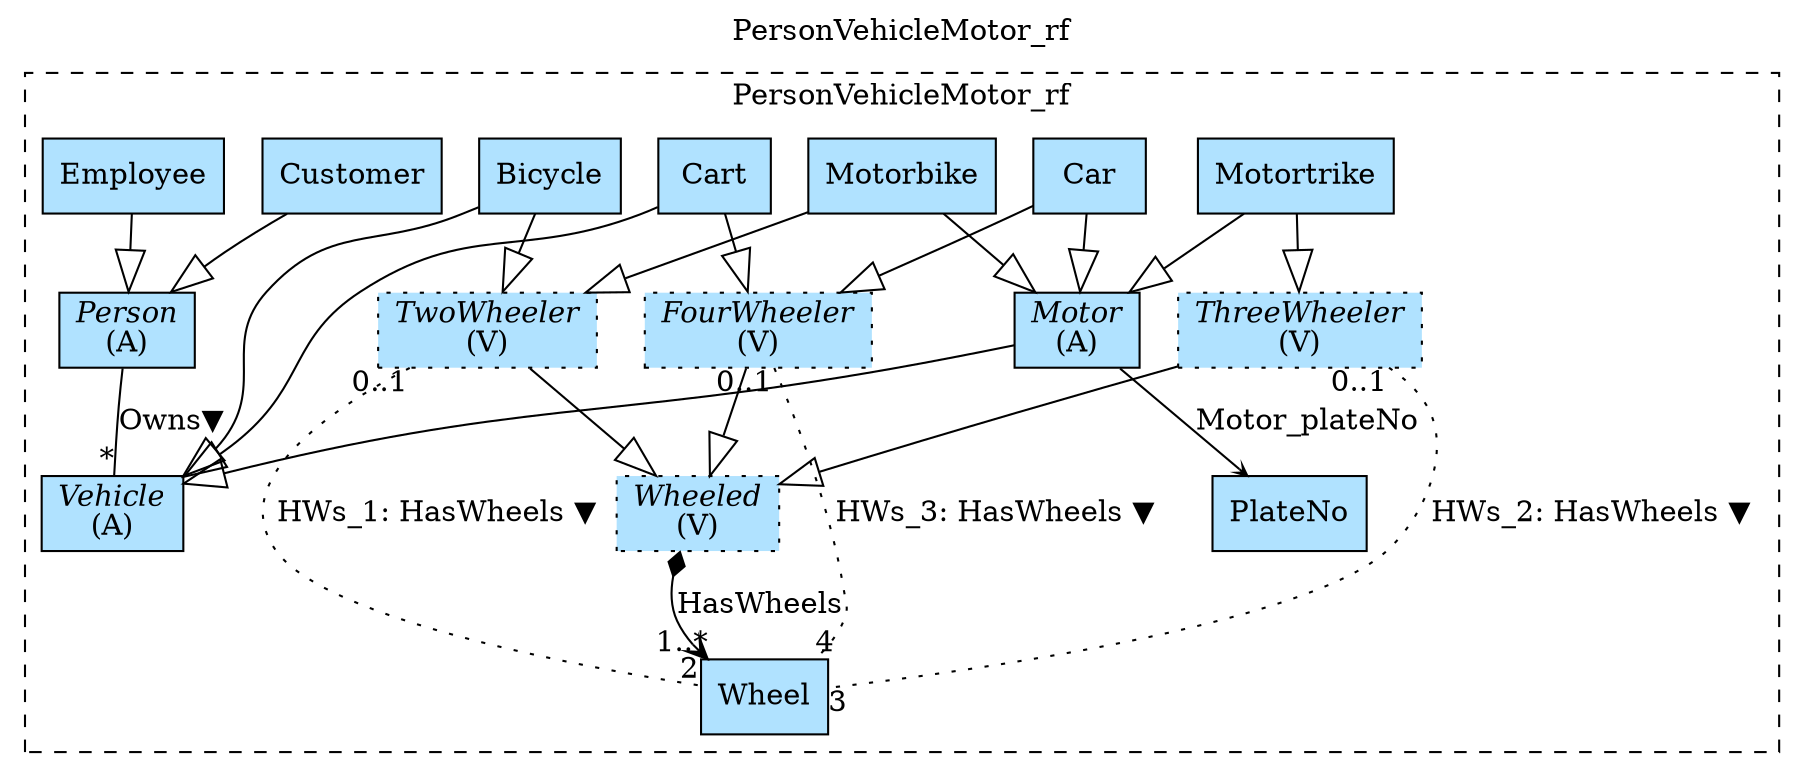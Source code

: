 digraph {graph[label=PersonVehicleMotor_rf,labelloc=tl,labelfontsize=12];
subgraph cluster_PersonVehicleMotor_rf{style=dashed;label=PersonVehicleMotor_rf;
"Car"[shape=record,fillcolor=lightskyblue1,style = filled,label="Car"];
"Motorbike"[shape=record,fillcolor=lightskyblue1,style = filled,label="Motorbike"];
"Motortrike"[shape=record,fillcolor=lightskyblue1,style = filled,label="Motortrike"];
"Bicycle"[shape=record,fillcolor=lightskyblue1,style = filled,label="Bicycle"];
"Cart"[shape=record,fillcolor=lightskyblue1,style = filled,label="Cart"];
"Wheel"[shape=record,fillcolor=lightskyblue1,style = filled,label="Wheel"];
"FourWheeler"[shape=record,fillcolor=lightskyblue1,style ="filled,dotted",label=<{<I>FourWheeler</I><br/>(V)}>];
"ThreeWheeler"[shape=record,fillcolor=lightskyblue1,style ="filled,dotted",label=<{<I>ThreeWheeler</I><br/>(V)}>];
"TwoWheeler"[shape=record,fillcolor=lightskyblue1,style ="filled,dotted",label=<{<I>TwoWheeler</I><br/>(V)}>];
"Wheeled"[shape=record,fillcolor=lightskyblue1,style ="filled,dotted",label=<{<I>Wheeled</I><br/>(V)}>];
"PlateNo"[shape=record,fillcolor=lightskyblue1,style = filled,label="PlateNo"];
"Customer"[shape=record,fillcolor=lightskyblue1,style = filled,label="Customer"];
"Employee"[shape=record,fillcolor=lightskyblue1,style = filled,label="Employee"];
"Motor"[shape=record,fillcolor=lightskyblue1,style = filled,label=<{<I>Motor</I><br/>(A)}>];
"Vehicle"[shape=record,fillcolor=lightskyblue1,style = filled,label=<{<I>Vehicle</I><br/>(A)}>];
"Person"[shape=record,fillcolor=lightskyblue1,style = filled,label=<{<I>Person</I><br/>(A)}>];

"Person"->"Vehicle"[label="Owns▼",dir=none,taillabel="",headlabel="*"];
"Motor"->"PlateNo"[label="Motor_plateNo",arrowhead=vee,headlabel="",arrowsize=.5];
"Employee"->"Person"[arrowhead=onormal,arrowsize=2.0];
"Customer"->"Person"[arrowhead=onormal,arrowsize=2.0];
"Motor"->"Vehicle"[arrowhead=onormal,arrowsize=2.0];
"TwoWheeler"->"Wheeled"[arrowhead=onormal,arrowsize=2.0];
"ThreeWheeler"->"Wheeled"[arrowhead=onormal,arrowsize=2.0];
"FourWheeler"->"Wheeled"[arrowhead=onormal,arrowsize=2.0];
"Wheeled"->"Wheel"[label="HasWheels",arrowhead=vee,arrowtail=diamond,dir=both,headlabel="1..*"];
"TwoWheeler"->"Wheel"[label="HWs_1: HasWheels ▼",dir=none,taillabel="0..1",headlabel="2",style=dotted];
"ThreeWheeler"->"Wheel"[label="HWs_2: HasWheels ▼",dir=none,taillabel="0..1",headlabel="3",style=dotted];
"FourWheeler"->"Wheel"[label="HWs_3: HasWheels ▼",dir=none,taillabel="0..1",headlabel="4",style=dotted];
"Motortrike"->"ThreeWheeler"[arrowhead=onormal,arrowsize=2.0];
"Car"->"FourWheeler"[arrowhead=onormal,arrowsize=2.0];
"Motorbike"->"TwoWheeler"[arrowhead=onormal,arrowsize=2.0];
"Bicycle"->"TwoWheeler"[arrowhead=onormal,arrowsize=2.0];
"Cart"->"FourWheeler"[arrowhead=onormal,arrowsize=2.0];
"Cart"->"Vehicle"[arrowhead=onormal,arrowsize=2.0];
"Bicycle"->"Vehicle"[arrowhead=onormal,arrowsize=2.0];
"Motortrike"->"Motor"[arrowhead=onormal,arrowsize=2.0];
"Motorbike"->"Motor"[arrowhead=onormal,arrowsize=2.0];
"Car"->"Motor"[arrowhead=onormal,arrowsize=2.0];

}
}